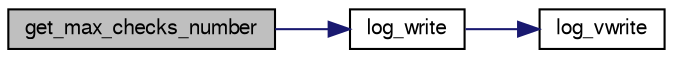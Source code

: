 digraph G
{
  bgcolor="transparent";
  edge [fontname="FreeSans",fontsize="10",labelfontname="FreeSans",labelfontsize="10"];
  node [fontname="FreeSans",fontsize="10",shape=record];
  rankdir=LR;
  Node1 [label="get_max_checks_number",height=0.2,width=0.4,color="black", fillcolor="grey75", style="filled" fontcolor="black"];
  Node1 -> Node2 [color="midnightblue",fontsize="10",style="solid",fontname="FreeSans"];
  Node2 [label="log_write",height=0.2,width=0.4,color="black",URL="$log_8c.html#aebd780cf62bc3eed16f852bd30250a3a"];
  Node2 -> Node3 [color="midnightblue",fontsize="10",style="solid",fontname="FreeSans"];
  Node3 [label="log_vwrite",height=0.2,width=0.4,color="black",URL="$log_8c.html#a20d71c8bbe1b9014a523f38e2fabbc02"];
}
